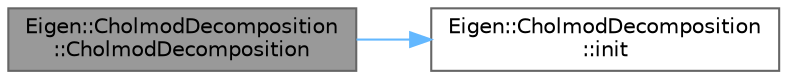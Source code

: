 digraph "Eigen::CholmodDecomposition::CholmodDecomposition"
{
 // LATEX_PDF_SIZE
  bgcolor="transparent";
  edge [fontname=Helvetica,fontsize=10,labelfontname=Helvetica,labelfontsize=10];
  node [fontname=Helvetica,fontsize=10,shape=box,height=0.2,width=0.4];
  rankdir="LR";
  Node1 [id="Node000001",label="Eigen::CholmodDecomposition\l::CholmodDecomposition",height=0.2,width=0.4,color="gray40", fillcolor="grey60", style="filled", fontcolor="black",tooltip=" "];
  Node1 -> Node2 [id="edge1_Node000001_Node000002",color="steelblue1",style="solid",tooltip=" "];
  Node2 [id="Node000002",label="Eigen::CholmodDecomposition\l::init",height=0.2,width=0.4,color="grey40", fillcolor="white", style="filled",URL="$class_eigen_1_1_cholmod_decomposition.html#a85db020782a18263b54252eb7b4ba15f",tooltip=" "];
}

